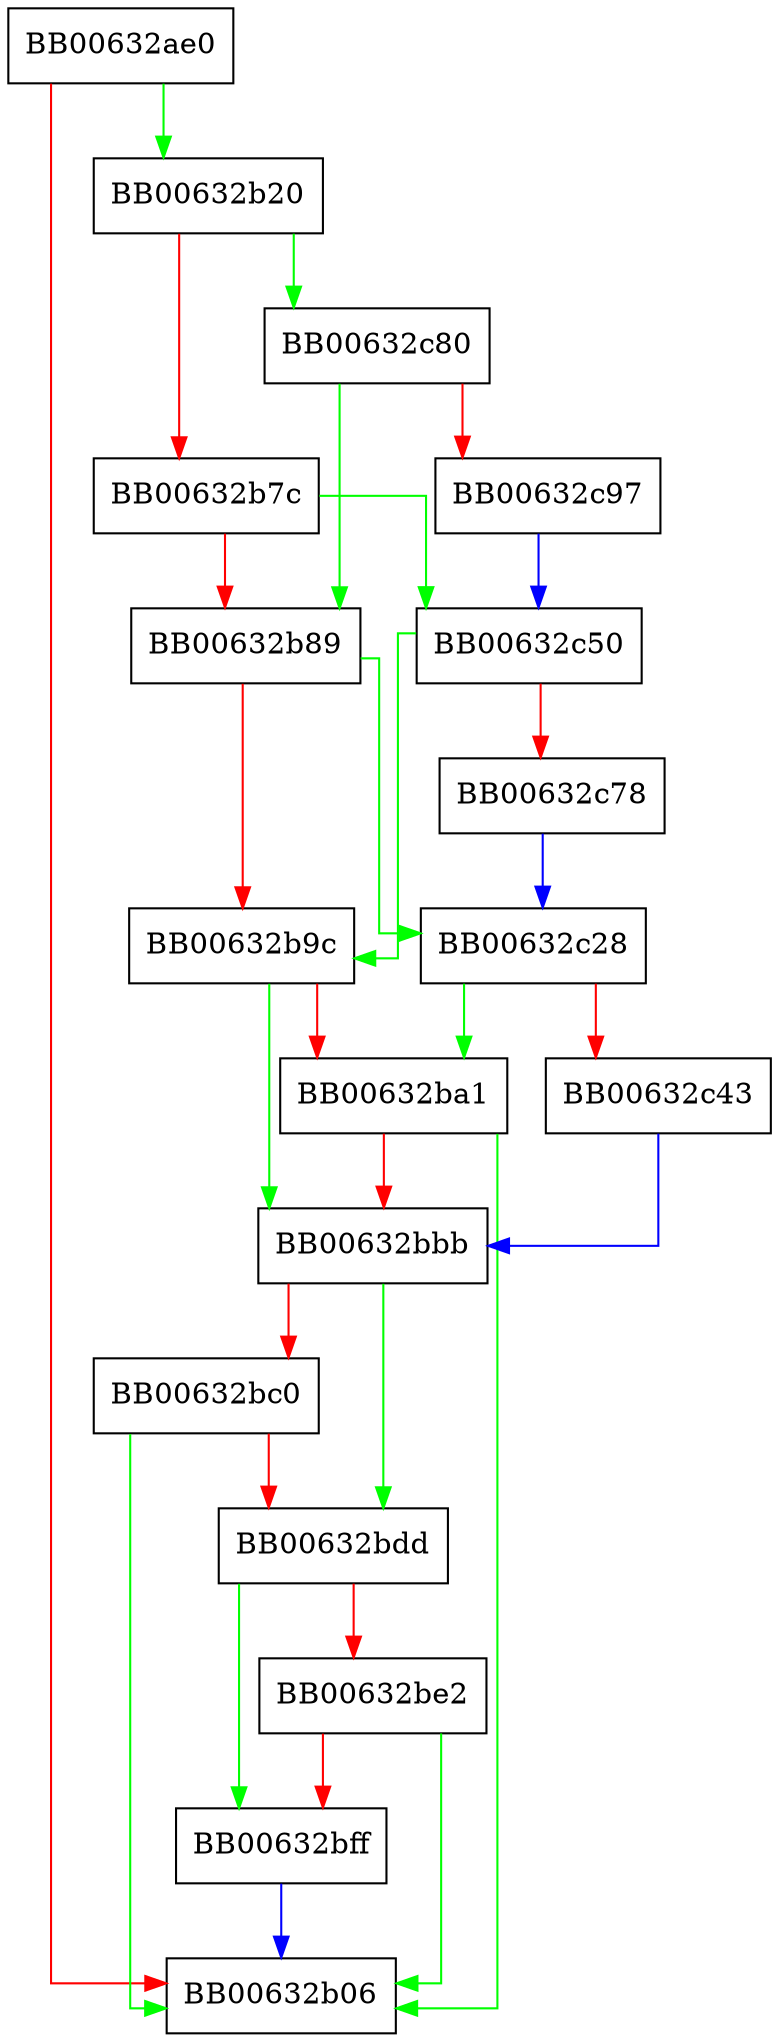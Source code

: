 digraph ossl_rsa_pss_params_30_todata {
  node [shape="box"];
  graph [splines=ortho];
  BB00632ae0 -> BB00632b20 [color="green"];
  BB00632ae0 -> BB00632b06 [color="red"];
  BB00632b20 -> BB00632c80 [color="green"];
  BB00632b20 -> BB00632b7c [color="red"];
  BB00632b7c -> BB00632c50 [color="green"];
  BB00632b7c -> BB00632b89 [color="red"];
  BB00632b89 -> BB00632c28 [color="green"];
  BB00632b89 -> BB00632b9c [color="red"];
  BB00632b9c -> BB00632bbb [color="green"];
  BB00632b9c -> BB00632ba1 [color="red"];
  BB00632ba1 -> BB00632b06 [color="green"];
  BB00632ba1 -> BB00632bbb [color="red"];
  BB00632bbb -> BB00632bdd [color="green"];
  BB00632bbb -> BB00632bc0 [color="red"];
  BB00632bc0 -> BB00632b06 [color="green"];
  BB00632bc0 -> BB00632bdd [color="red"];
  BB00632bdd -> BB00632bff [color="green"];
  BB00632bdd -> BB00632be2 [color="red"];
  BB00632be2 -> BB00632b06 [color="green"];
  BB00632be2 -> BB00632bff [color="red"];
  BB00632bff -> BB00632b06 [color="blue"];
  BB00632c28 -> BB00632ba1 [color="green"];
  BB00632c28 -> BB00632c43 [color="red"];
  BB00632c43 -> BB00632bbb [color="blue"];
  BB00632c50 -> BB00632b9c [color="green"];
  BB00632c50 -> BB00632c78 [color="red"];
  BB00632c78 -> BB00632c28 [color="blue"];
  BB00632c80 -> BB00632b89 [color="green"];
  BB00632c80 -> BB00632c97 [color="red"];
  BB00632c97 -> BB00632c50 [color="blue"];
}